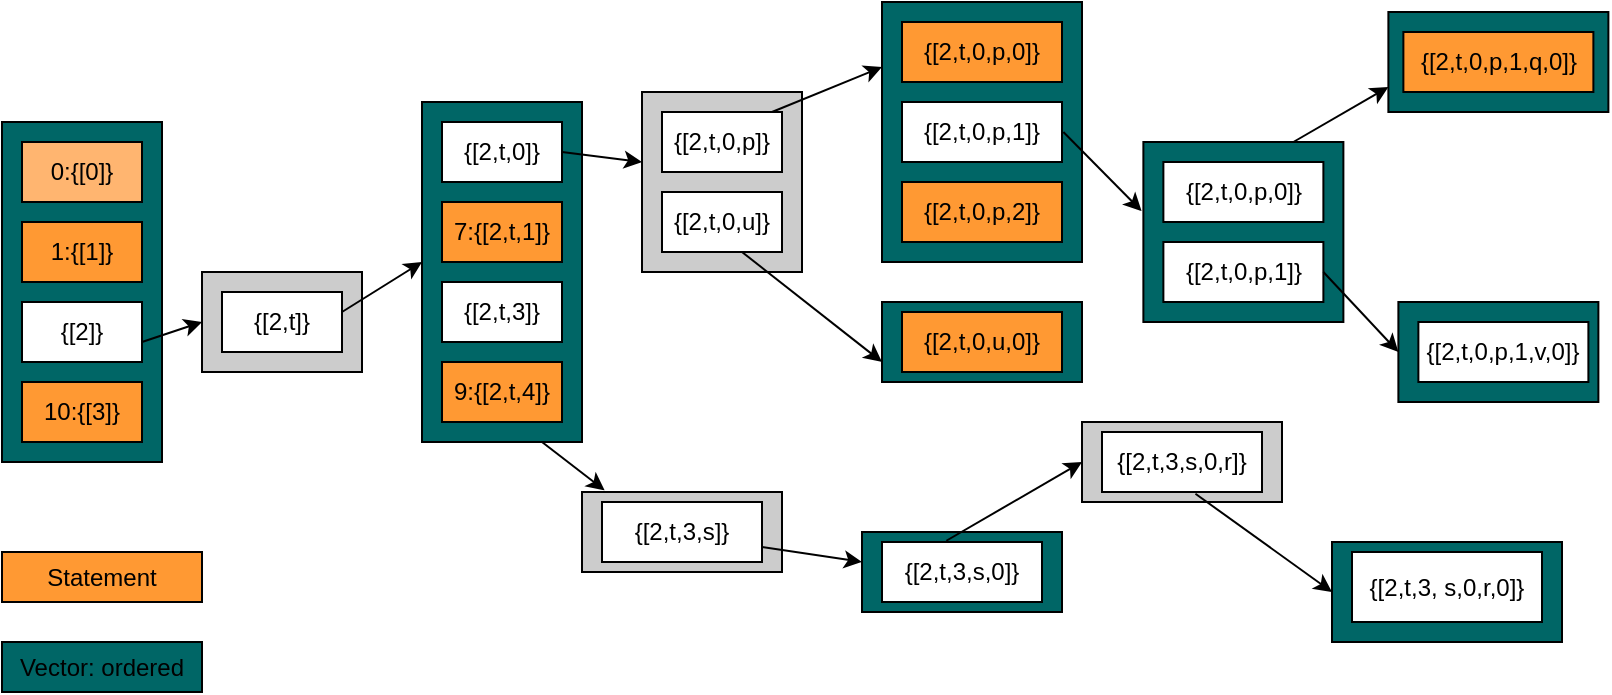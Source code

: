 <mxfile version="20.5.1" type="github" pages="2">
  <diagram id="54Kl8-m6Fb-fgZIuGajU" name="Page-1">
    <mxGraphModel dx="983" dy="492" grid="1" gridSize="10" guides="1" tooltips="1" connect="1" arrows="1" fold="1" page="1" pageScale="1" pageWidth="850" pageHeight="1100" math="0" shadow="0">
      <root>
        <mxCell id="0" />
        <mxCell id="1" parent="0" />
        <mxCell id="NYi3-RQBakGW3gtMBBVw-41" value="" style="rounded=0;whiteSpace=wrap;html=1;fillColor=#006666;" vertex="1" parent="1">
          <mxGeometry x="738.19" y="740" width="100" height="50" as="geometry" />
        </mxCell>
        <mxCell id="NYi3-RQBakGW3gtMBBVw-40" value="" style="rounded=0;whiteSpace=wrap;html=1;fillColor=#006666;" vertex="1" parent="1">
          <mxGeometry x="733.19" y="595" width="110" height="50" as="geometry" />
        </mxCell>
        <mxCell id="NYi3-RQBakGW3gtMBBVw-1" value="" style="rounded=0;whiteSpace=wrap;html=1;fillColor=#006666;" vertex="1" parent="1">
          <mxGeometry x="40" y="650" width="80" height="170" as="geometry" />
        </mxCell>
        <mxCell id="NYi3-RQBakGW3gtMBBVw-2" value="0:{[0]}" style="rounded=0;whiteSpace=wrap;html=1;fillColor=#FFB570;" vertex="1" parent="1">
          <mxGeometry x="50" y="660" width="60" height="30" as="geometry" />
        </mxCell>
        <mxCell id="NYi3-RQBakGW3gtMBBVw-3" value="10:{[3]}" style="rounded=0;whiteSpace=wrap;html=1;fillColor=#FF9933;" vertex="1" parent="1">
          <mxGeometry x="50" y="780" width="60" height="30" as="geometry" />
        </mxCell>
        <mxCell id="NYi3-RQBakGW3gtMBBVw-4" value="1:{[1]}" style="rounded=0;whiteSpace=wrap;html=1;fillColor=#FF9933;" vertex="1" parent="1">
          <mxGeometry x="50" y="700" width="60" height="30" as="geometry" />
        </mxCell>
        <mxCell id="NYi3-RQBakGW3gtMBBVw-5" value="{[2]}" style="rounded=0;whiteSpace=wrap;html=1;" vertex="1" parent="1">
          <mxGeometry x="50" y="740" width="60" height="30" as="geometry" />
        </mxCell>
        <mxCell id="NYi3-RQBakGW3gtMBBVw-13" value="" style="rounded=0;whiteSpace=wrap;html=1;fillColor=#CCCCCC;" vertex="1" parent="1">
          <mxGeometry x="140" y="725" width="80" height="50" as="geometry" />
        </mxCell>
        <mxCell id="NYi3-RQBakGW3gtMBBVw-14" value="{[2,t]}" style="rounded=0;whiteSpace=wrap;html=1;" vertex="1" parent="1">
          <mxGeometry x="150" y="735" width="60" height="30" as="geometry" />
        </mxCell>
        <mxCell id="NYi3-RQBakGW3gtMBBVw-15" value="" style="rounded=0;whiteSpace=wrap;html=1;fillColor=#006666;" vertex="1" parent="1">
          <mxGeometry x="250" y="640" width="80" height="170" as="geometry" />
        </mxCell>
        <mxCell id="NYi3-RQBakGW3gtMBBVw-16" value="{[2,t,0]}" style="rounded=0;whiteSpace=wrap;html=1;" vertex="1" parent="1">
          <mxGeometry x="260" y="650" width="60" height="30" as="geometry" />
        </mxCell>
        <mxCell id="NYi3-RQBakGW3gtMBBVw-17" value="9:{[2,t,4]}" style="rounded=0;whiteSpace=wrap;html=1;fillColor=#FF9933;" vertex="1" parent="1">
          <mxGeometry x="260" y="770" width="60" height="30" as="geometry" />
        </mxCell>
        <mxCell id="NYi3-RQBakGW3gtMBBVw-18" value="{[2,t,3]}" style="rounded=0;whiteSpace=wrap;html=1;" vertex="1" parent="1">
          <mxGeometry x="260" y="730" width="60" height="30" as="geometry" />
        </mxCell>
        <mxCell id="NYi3-RQBakGW3gtMBBVw-19" value="7:{[2,t,1]}" style="rounded=0;whiteSpace=wrap;html=1;fillColor=#FF9933;" vertex="1" parent="1">
          <mxGeometry x="260" y="690" width="60" height="30" as="geometry" />
        </mxCell>
        <mxCell id="NYi3-RQBakGW3gtMBBVw-21" value="" style="endArrow=classic;html=1;rounded=0;entryX=0;entryY=0.5;entryDx=0;entryDy=0;" edge="1" parent="1" target="NYi3-RQBakGW3gtMBBVw-13">
          <mxGeometry width="50" height="50" relative="1" as="geometry">
            <mxPoint x="110" y="760" as="sourcePoint" />
            <mxPoint x="140" y="740" as="targetPoint" />
          </mxGeometry>
        </mxCell>
        <mxCell id="NYi3-RQBakGW3gtMBBVw-22" value="" style="endArrow=classic;html=1;rounded=0;entryX=0;entryY=0.5;entryDx=0;entryDy=0;" edge="1" parent="1">
          <mxGeometry width="50" height="50" relative="1" as="geometry">
            <mxPoint x="210" y="745" as="sourcePoint" />
            <mxPoint x="250" y="720" as="targetPoint" />
          </mxGeometry>
        </mxCell>
        <mxCell id="NYi3-RQBakGW3gtMBBVw-23" value="" style="rounded=0;whiteSpace=wrap;html=1;fillColor=#006666;" vertex="1" parent="1">
          <mxGeometry x="480" y="590" width="100" height="130" as="geometry" />
        </mxCell>
        <mxCell id="NYi3-RQBakGW3gtMBBVw-24" value="{[2,t,0,p,1]}" style="rounded=0;whiteSpace=wrap;html=1;" vertex="1" parent="1">
          <mxGeometry x="490" y="640" width="80" height="30" as="geometry" />
        </mxCell>
        <mxCell id="NYi3-RQBakGW3gtMBBVw-25" value="{[2,t,0,p,0]}" style="rounded=0;whiteSpace=wrap;html=1;fillColor=#FF9933;" vertex="1" parent="1">
          <mxGeometry x="490" y="600" width="80" height="30" as="geometry" />
        </mxCell>
        <mxCell id="NYi3-RQBakGW3gtMBBVw-28" value="" style="endArrow=classic;html=1;rounded=0;exitX=1;exitY=0.5;exitDx=0;exitDy=0;" edge="1" parent="1" source="NYi3-RQBakGW3gtMBBVw-16">
          <mxGeometry width="50" height="50" relative="1" as="geometry">
            <mxPoint x="350" y="705" as="sourcePoint" />
            <mxPoint x="360" y="670" as="targetPoint" />
            <Array as="points">
              <mxPoint x="360" y="670" />
            </Array>
          </mxGeometry>
        </mxCell>
        <mxCell id="NYi3-RQBakGW3gtMBBVw-29" value="{[2,t,0,p,2]}" style="rounded=0;whiteSpace=wrap;html=1;fillColor=#FF9933;" vertex="1" parent="1">
          <mxGeometry x="490" y="680" width="80" height="30" as="geometry" />
        </mxCell>
        <mxCell id="NYi3-RQBakGW3gtMBBVw-31" value="" style="rounded=0;whiteSpace=wrap;html=1;fillColor=#006666;" vertex="1" parent="1">
          <mxGeometry x="480" y="740" width="100" height="40" as="geometry" />
        </mxCell>
        <mxCell id="NYi3-RQBakGW3gtMBBVw-32" value="{[2,t,0,u,0]}" style="rounded=0;whiteSpace=wrap;html=1;fillColor=#FF9933;" vertex="1" parent="1">
          <mxGeometry x="490" y="745" width="80" height="30" as="geometry" />
        </mxCell>
        <mxCell id="NYi3-RQBakGW3gtMBBVw-33" value="" style="rounded=0;whiteSpace=wrap;html=1;fillColor=#006666;" vertex="1" parent="1">
          <mxGeometry x="610.69" y="660" width="100" height="90" as="geometry" />
        </mxCell>
        <mxCell id="NYi3-RQBakGW3gtMBBVw-34" value="{[2,t,0,p,1]}" style="rounded=0;whiteSpace=wrap;html=1;" vertex="1" parent="1">
          <mxGeometry x="620.69" y="710" width="80" height="30" as="geometry" />
        </mxCell>
        <mxCell id="NYi3-RQBakGW3gtMBBVw-35" value="{[2,t,0,p,0]}" style="rounded=0;whiteSpace=wrap;html=1;" vertex="1" parent="1">
          <mxGeometry x="620.69" y="670" width="80" height="30" as="geometry" />
        </mxCell>
        <mxCell id="NYi3-RQBakGW3gtMBBVw-37" value="" style="endArrow=classic;html=1;rounded=0;" edge="1" parent="1">
          <mxGeometry width="50" height="50" relative="1" as="geometry">
            <mxPoint x="610" y="655" as="sourcePoint" />
            <mxPoint x="610" y="655" as="targetPoint" />
          </mxGeometry>
        </mxCell>
        <mxCell id="NYi3-RQBakGW3gtMBBVw-38" value="{[2,t,0,p,1,q,0]}" style="rounded=0;whiteSpace=wrap;html=1;fillColor=#FF9933;" vertex="1" parent="1">
          <mxGeometry x="740.69" y="605" width="95" height="30" as="geometry" />
        </mxCell>
        <mxCell id="NYi3-RQBakGW3gtMBBVw-39" value="{[2,t,0,p,1,v,0]}" style="rounded=0;whiteSpace=wrap;html=1;" vertex="1" parent="1">
          <mxGeometry x="748.19" y="750" width="85" height="30" as="geometry" />
        </mxCell>
        <mxCell id="NYi3-RQBakGW3gtMBBVw-42" value="" style="endArrow=classic;html=1;rounded=0;entryX=0;entryY=0.75;entryDx=0;entryDy=0;exitX=0.75;exitY=0;exitDx=0;exitDy=0;" edge="1" parent="1" source="NYi3-RQBakGW3gtMBBVw-33" target="NYi3-RQBakGW3gtMBBVw-40">
          <mxGeometry width="50" height="50" relative="1" as="geometry">
            <mxPoint x="690.69" y="680" as="sourcePoint" />
            <mxPoint x="730.69" y="655" as="targetPoint" />
          </mxGeometry>
        </mxCell>
        <mxCell id="NYi3-RQBakGW3gtMBBVw-43" value="" style="endArrow=classic;html=1;rounded=0;entryX=0;entryY=0.5;entryDx=0;entryDy=0;exitX=1;exitY=0.5;exitDx=0;exitDy=0;" edge="1" parent="1" source="NYi3-RQBakGW3gtMBBVw-34" target="NYi3-RQBakGW3gtMBBVw-41">
          <mxGeometry width="50" height="50" relative="1" as="geometry">
            <mxPoint x="690.69" y="717.5" as="sourcePoint" />
            <mxPoint x="730.69" y="692.5" as="targetPoint" />
          </mxGeometry>
        </mxCell>
        <mxCell id="NYi3-RQBakGW3gtMBBVw-47" value="" style="rounded=0;whiteSpace=wrap;html=1;fillColor=#CCCCCC;" vertex="1" parent="1">
          <mxGeometry x="330" y="835" width="100" height="40" as="geometry" />
        </mxCell>
        <mxCell id="NYi3-RQBakGW3gtMBBVw-48" value="{[2,t,3,s]}" style="rounded=0;whiteSpace=wrap;html=1;" vertex="1" parent="1">
          <mxGeometry x="340" y="840" width="80" height="30" as="geometry" />
        </mxCell>
        <mxCell id="NYi3-RQBakGW3gtMBBVw-49" value="" style="rounded=0;whiteSpace=wrap;html=1;fillColor=#006666;" vertex="1" parent="1">
          <mxGeometry x="470" y="855" width="100" height="40" as="geometry" />
        </mxCell>
        <mxCell id="NYi3-RQBakGW3gtMBBVw-50" value="{[2,t,3,s,0]}" style="rounded=0;whiteSpace=wrap;html=1;" vertex="1" parent="1">
          <mxGeometry x="480" y="860" width="80" height="30" as="geometry" />
        </mxCell>
        <mxCell id="NYi3-RQBakGW3gtMBBVw-51" value="" style="rounded=0;whiteSpace=wrap;html=1;fillColor=#CCCCCC;" vertex="1" parent="1">
          <mxGeometry x="580" y="800" width="100" height="40" as="geometry" />
        </mxCell>
        <mxCell id="NYi3-RQBakGW3gtMBBVw-52" value="{[2,t,3,s,0,r]}" style="rounded=0;whiteSpace=wrap;html=1;" vertex="1" parent="1">
          <mxGeometry x="590" y="805" width="80" height="30" as="geometry" />
        </mxCell>
        <mxCell id="NYi3-RQBakGW3gtMBBVw-53" value="" style="rounded=0;whiteSpace=wrap;html=1;fillColor=#006666;" vertex="1" parent="1">
          <mxGeometry x="705" y="860" width="115" height="50" as="geometry" />
        </mxCell>
        <mxCell id="NYi3-RQBakGW3gtMBBVw-54" value="{[2,t,3, s,0,r,0]}" style="rounded=0;whiteSpace=wrap;html=1;" vertex="1" parent="1">
          <mxGeometry x="715" y="865" width="95" height="35" as="geometry" />
        </mxCell>
        <mxCell id="NYi3-RQBakGW3gtMBBVw-55" value="" style="endArrow=classic;html=1;rounded=0;entryX=0.113;entryY=-0.021;entryDx=0;entryDy=0;entryPerimeter=0;" edge="1" parent="1" target="NYi3-RQBakGW3gtMBBVw-47">
          <mxGeometry width="50" height="50" relative="1" as="geometry">
            <mxPoint x="310" y="810" as="sourcePoint" />
            <mxPoint x="350" y="785" as="targetPoint" />
          </mxGeometry>
        </mxCell>
        <mxCell id="NYi3-RQBakGW3gtMBBVw-59" value="" style="endArrow=classic;html=1;rounded=0;entryX=0;entryY=0.375;entryDx=0;entryDy=0;entryPerimeter=0;exitX=1;exitY=0.75;exitDx=0;exitDy=0;" edge="1" parent="1" source="NYi3-RQBakGW3gtMBBVw-48" target="NYi3-RQBakGW3gtMBBVw-49">
          <mxGeometry width="50" height="50" relative="1" as="geometry">
            <mxPoint x="430" y="855" as="sourcePoint" />
            <mxPoint x="460" y="870" as="targetPoint" />
          </mxGeometry>
        </mxCell>
        <mxCell id="NYi3-RQBakGW3gtMBBVw-60" value="" style="endArrow=classic;html=1;rounded=0;entryX=0;entryY=0.5;entryDx=0;entryDy=0;exitX=0.402;exitY=-0.021;exitDx=0;exitDy=0;exitPerimeter=0;" edge="1" parent="1" source="NYi3-RQBakGW3gtMBBVw-50" target="NYi3-RQBakGW3gtMBBVw-51">
          <mxGeometry width="50" height="50" relative="1" as="geometry">
            <mxPoint x="510" y="855.003" as="sourcePoint" />
            <mxPoint x="550" y="861.67" as="targetPoint" />
          </mxGeometry>
        </mxCell>
        <mxCell id="NYi3-RQBakGW3gtMBBVw-61" value="" style="endArrow=classic;html=1;rounded=0;entryX=0;entryY=0.5;entryDx=0;entryDy=0;exitX=0.584;exitY=1.029;exitDx=0;exitDy=0;exitPerimeter=0;" edge="1" parent="1" source="NYi3-RQBakGW3gtMBBVw-52" target="NYi3-RQBakGW3gtMBBVw-53">
          <mxGeometry width="50" height="50" relative="1" as="geometry">
            <mxPoint x="630" y="840.003" as="sourcePoint" />
            <mxPoint x="700" y="805" as="targetPoint" />
          </mxGeometry>
        </mxCell>
        <mxCell id="NYi3-RQBakGW3gtMBBVw-62" value="" style="rounded=0;whiteSpace=wrap;html=1;fillColor=#CCCCCC;" vertex="1" parent="1">
          <mxGeometry x="360" y="635" width="80" height="90" as="geometry" />
        </mxCell>
        <mxCell id="NYi3-RQBakGW3gtMBBVw-63" value="{[2,t,0,p]}" style="rounded=0;whiteSpace=wrap;html=1;" vertex="1" parent="1">
          <mxGeometry x="370" y="645" width="60" height="30" as="geometry" />
        </mxCell>
        <mxCell id="NYi3-RQBakGW3gtMBBVw-64" value="{[2,t,0,u]}" style="rounded=0;whiteSpace=wrap;html=1;" vertex="1" parent="1">
          <mxGeometry x="370" y="685" width="60" height="30" as="geometry" />
        </mxCell>
        <mxCell id="NYi3-RQBakGW3gtMBBVw-66" value="" style="endArrow=classic;html=1;rounded=0;entryX=0;entryY=0.25;entryDx=0;entryDy=0;" edge="1" parent="1" target="NYi3-RQBakGW3gtMBBVw-23">
          <mxGeometry width="50" height="50" relative="1" as="geometry">
            <mxPoint x="425" y="645" as="sourcePoint" />
            <mxPoint x="455" y="635" as="targetPoint" />
          </mxGeometry>
        </mxCell>
        <mxCell id="NYi3-RQBakGW3gtMBBVw-68" value="" style="endArrow=classic;html=1;rounded=0;entryX=0;entryY=0.75;entryDx=0;entryDy=0;" edge="1" parent="1" target="NYi3-RQBakGW3gtMBBVw-31">
          <mxGeometry width="50" height="50" relative="1" as="geometry">
            <mxPoint x="410" y="715" as="sourcePoint" />
            <mxPoint x="440" y="705" as="targetPoint" />
          </mxGeometry>
        </mxCell>
        <mxCell id="NYi3-RQBakGW3gtMBBVw-70" value="" style="endArrow=classic;html=1;rounded=0;entryX=-0.009;entryY=0.384;entryDx=0;entryDy=0;entryPerimeter=0;" edge="1" parent="1" target="NYi3-RQBakGW3gtMBBVw-33">
          <mxGeometry width="50" height="50" relative="1" as="geometry">
            <mxPoint x="570.69" y="655" as="sourcePoint" />
            <mxPoint x="610.69" y="630" as="targetPoint" />
          </mxGeometry>
        </mxCell>
        <mxCell id="NYi3-RQBakGW3gtMBBVw-71" value="Statement" style="rounded=0;whiteSpace=wrap;html=1;fillColor=#FF9933;" vertex="1" parent="1">
          <mxGeometry x="40" y="865" width="100" height="25" as="geometry" />
        </mxCell>
        <mxCell id="NYi3-RQBakGW3gtMBBVw-72" value="Vector: ordered" style="rounded=0;whiteSpace=wrap;html=1;fillColor=#006666;" vertex="1" parent="1">
          <mxGeometry x="40" y="910" width="100" height="25" as="geometry" />
        </mxCell>
      </root>
    </mxGraphModel>
  </diagram>
  <diagram id="vndcMozpVzzlSdhimIvA" name="Page-2">
    <mxGraphModel dx="1426" dy="714" grid="1" gridSize="10" guides="1" tooltips="1" connect="1" arrows="1" fold="1" page="1" pageScale="1" pageWidth="850" pageHeight="1100" math="0" shadow="0">
      <root>
        <mxCell id="0" />
        <mxCell id="1" parent="0" />
      </root>
    </mxGraphModel>
  </diagram>
</mxfile>

